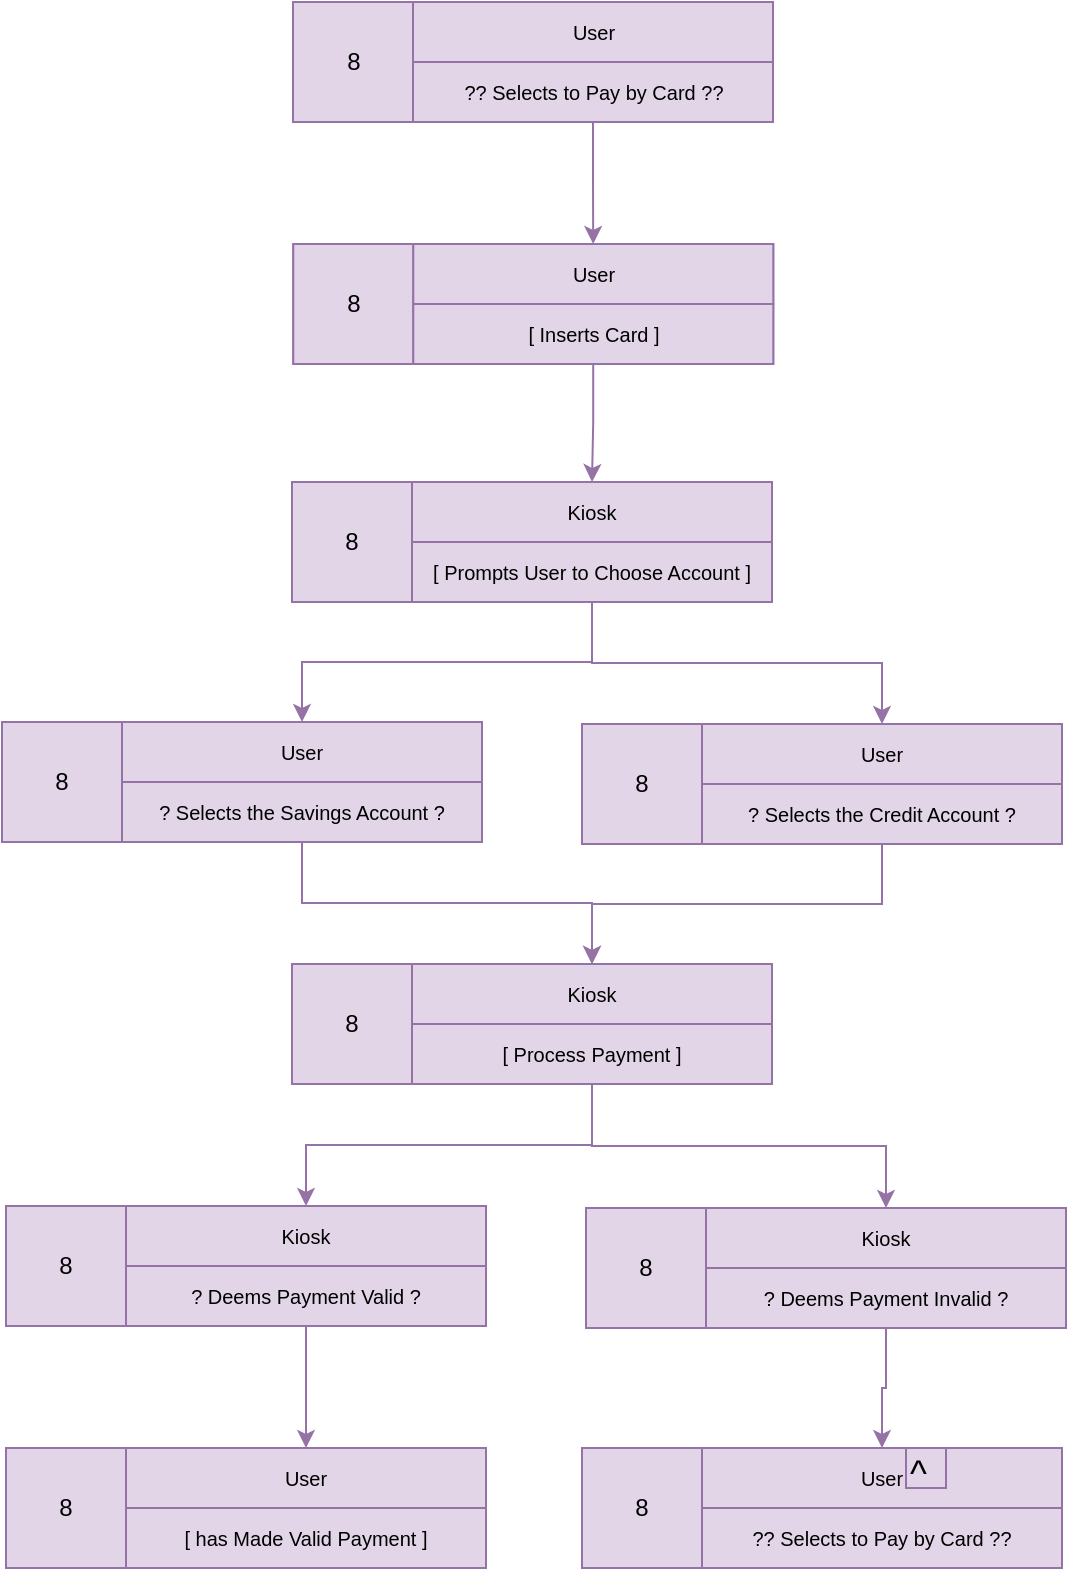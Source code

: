<mxfile version="11.1.4" type="device"><diagram id="VW8h7AR9d6UCQnMIyFME" name="Page-1"><mxGraphModel dx="893" dy="823" grid="1" gridSize="10" guides="1" tooltips="1" connect="1" arrows="1" fold="1" page="1" pageScale="1" pageWidth="827" pageHeight="1169" math="0" shadow="0"><root><mxCell id="0"/><mxCell id="1" parent="0"/><mxCell id="rNA3uLsN9g1m54qxnN43-5" value="" style="rounded=0;whiteSpace=wrap;html=1;fillColor=#e1d5e7;strokeColor=#9673a6;" parent="1" vertex="1"><mxGeometry x="293" y="299" width="240" height="60" as="geometry"/></mxCell><mxCell id="rNA3uLsN9g1m54qxnN43-6" value="8" style="rounded=0;whiteSpace=wrap;html=1;fillColor=#e1d5e7;strokeColor=#9673a6;" parent="1" vertex="1"><mxGeometry x="293" y="299" width="60" height="60" as="geometry"/></mxCell><mxCell id="rNA3uLsN9g1m54qxnN43-7" value="Kiosk" style="rounded=0;whiteSpace=wrap;html=1;fontSize=10;fillColor=#e1d5e7;strokeColor=#9673a6;" parent="1" vertex="1"><mxGeometry x="353" y="299" width="180" height="30" as="geometry"/></mxCell><mxCell id="rNA3uLsN9g1m54qxnN43-50" style="edgeStyle=orthogonalEdgeStyle;rounded=0;orthogonalLoop=1;jettySize=auto;html=1;exitX=0.5;exitY=1;exitDx=0;exitDy=0;entryX=0.5;entryY=0;entryDx=0;entryDy=0;fontSize=10;fillColor=#e1d5e7;strokeColor=#9673a6;" parent="1" source="rNA3uLsN9g1m54qxnN43-8" target="rNA3uLsN9g1m54qxnN43-42" edge="1"><mxGeometry relative="1" as="geometry"/></mxCell><mxCell id="rNA3uLsN9g1m54qxnN43-51" style="edgeStyle=orthogonalEdgeStyle;rounded=0;orthogonalLoop=1;jettySize=auto;html=1;exitX=0.5;exitY=1;exitDx=0;exitDy=0;entryX=0.5;entryY=0;entryDx=0;entryDy=0;fontSize=10;fillColor=#e1d5e7;strokeColor=#9673a6;" parent="1" source="rNA3uLsN9g1m54qxnN43-8" target="rNA3uLsN9g1m54qxnN43-46" edge="1"><mxGeometry relative="1" as="geometry"/></mxCell><mxCell id="rNA3uLsN9g1m54qxnN43-8" value="[ Prompts User to Choose Account ]" style="rounded=0;whiteSpace=wrap;html=1;fontSize=10;fillColor=#e1d5e7;strokeColor=#9673a6;" parent="1" vertex="1"><mxGeometry x="353" y="329" width="180" height="30" as="geometry"/></mxCell><mxCell id="rNA3uLsN9g1m54qxnN43-21" value="" style="rounded=0;whiteSpace=wrap;html=1;fillColor=#e1d5e7;strokeColor=#9673a6;" parent="1" vertex="1"><mxGeometry x="293.5" y="59" width="240" height="60" as="geometry"/></mxCell><mxCell id="rNA3uLsN9g1m54qxnN43-22" value="8" style="rounded=0;whiteSpace=wrap;html=1;fillColor=#e1d5e7;strokeColor=#9673a6;" parent="1" vertex="1"><mxGeometry x="293.5" y="59" width="60" height="60" as="geometry"/></mxCell><mxCell id="rNA3uLsN9g1m54qxnN43-23" value="User" style="rounded=0;whiteSpace=wrap;html=1;fontSize=10;fillColor=#e1d5e7;strokeColor=#9673a6;" parent="1" vertex="1"><mxGeometry x="353.5" y="59" width="180" height="30" as="geometry"/></mxCell><mxCell id="ln8lpvcuofFwHUvVsAT6-5" style="edgeStyle=orthogonalEdgeStyle;rounded=0;orthogonalLoop=1;jettySize=auto;html=1;exitX=0.5;exitY=1;exitDx=0;exitDy=0;fontSize=10;fillColor=#e1d5e7;strokeColor=#9673a6;" edge="1" parent="1" source="rNA3uLsN9g1m54qxnN43-24" target="ln8lpvcuofFwHUvVsAT6-3"><mxGeometry relative="1" as="geometry"/></mxCell><mxCell id="rNA3uLsN9g1m54qxnN43-24" value="?? Selects to Pay by Card ??" style="rounded=0;whiteSpace=wrap;html=1;fontSize=10;fillColor=#e1d5e7;strokeColor=#9673a6;" parent="1" vertex="1"><mxGeometry x="353.5" y="89" width="180" height="30" as="geometry"/></mxCell><mxCell id="rNA3uLsN9g1m54qxnN43-40" value="" style="rounded=0;whiteSpace=wrap;html=1;fillColor=#e1d5e7;strokeColor=#9673a6;" parent="1" vertex="1"><mxGeometry x="148" y="419" width="240" height="60" as="geometry"/></mxCell><mxCell id="rNA3uLsN9g1m54qxnN43-41" value="8" style="rounded=0;whiteSpace=wrap;html=1;fillColor=#e1d5e7;strokeColor=#9673a6;" parent="1" vertex="1"><mxGeometry x="148" y="419" width="60" height="60" as="geometry"/></mxCell><mxCell id="rNA3uLsN9g1m54qxnN43-42" value="User" style="rounded=0;whiteSpace=wrap;html=1;fontSize=10;fillColor=#e1d5e7;strokeColor=#9673a6;" parent="1" vertex="1"><mxGeometry x="208" y="419" width="180" height="30" as="geometry"/></mxCell><mxCell id="ln8lpvcuofFwHUvVsAT6-12" style="edgeStyle=orthogonalEdgeStyle;rounded=0;orthogonalLoop=1;jettySize=auto;html=1;fontSize=10;fillColor=#e1d5e7;strokeColor=#9673a6;" edge="1" parent="1" source="rNA3uLsN9g1m54qxnN43-43" target="ln8lpvcuofFwHUvVsAT6-9"><mxGeometry relative="1" as="geometry"/></mxCell><mxCell id="rNA3uLsN9g1m54qxnN43-43" value="? Selects the Savings Account ?" style="rounded=0;whiteSpace=wrap;html=1;fontSize=10;fillColor=#e1d5e7;strokeColor=#9673a6;" parent="1" vertex="1"><mxGeometry x="208" y="449" width="180" height="30" as="geometry"/></mxCell><mxCell id="rNA3uLsN9g1m54qxnN43-44" value="" style="rounded=0;whiteSpace=wrap;html=1;fillColor=#e1d5e7;strokeColor=#9673a6;" parent="1" vertex="1"><mxGeometry x="438" y="420" width="240" height="60" as="geometry"/></mxCell><mxCell id="rNA3uLsN9g1m54qxnN43-45" value="8" style="rounded=0;whiteSpace=wrap;html=1;fillColor=#e1d5e7;strokeColor=#9673a6;" parent="1" vertex="1"><mxGeometry x="438" y="420" width="60" height="60" as="geometry"/></mxCell><mxCell id="rNA3uLsN9g1m54qxnN43-46" value="User" style="rounded=0;whiteSpace=wrap;html=1;fontSize=10;fillColor=#e1d5e7;strokeColor=#9673a6;" parent="1" vertex="1"><mxGeometry x="498" y="420" width="180" height="30" as="geometry"/></mxCell><mxCell id="ln8lpvcuofFwHUvVsAT6-11" style="edgeStyle=orthogonalEdgeStyle;rounded=0;orthogonalLoop=1;jettySize=auto;html=1;entryX=0.5;entryY=0;entryDx=0;entryDy=0;fontSize=10;fillColor=#e1d5e7;strokeColor=#9673a6;" edge="1" parent="1" source="rNA3uLsN9g1m54qxnN43-47" target="ln8lpvcuofFwHUvVsAT6-9"><mxGeometry relative="1" as="geometry"/></mxCell><mxCell id="rNA3uLsN9g1m54qxnN43-47" value="? Selects the Credit Account ?" style="rounded=0;whiteSpace=wrap;html=1;fontSize=10;fillColor=#e1d5e7;strokeColor=#9673a6;" parent="1" vertex="1"><mxGeometry x="498" y="450" width="180" height="30" as="geometry"/></mxCell><mxCell id="ln8lpvcuofFwHUvVsAT6-1" value="" style="rounded=0;whiteSpace=wrap;html=1;fillColor=#e1d5e7;strokeColor=#9673a6;" vertex="1" parent="1"><mxGeometry x="293.643" y="180" width="240" height="60" as="geometry"/></mxCell><mxCell id="ln8lpvcuofFwHUvVsAT6-2" value="8" style="rounded=0;whiteSpace=wrap;html=1;fillColor=#e1d5e7;strokeColor=#9673a6;" vertex="1" parent="1"><mxGeometry x="293.643" y="180" width="60" height="60" as="geometry"/></mxCell><mxCell id="ln8lpvcuofFwHUvVsAT6-3" value="User" style="rounded=0;whiteSpace=wrap;html=1;fontSize=10;fillColor=#e1d5e7;strokeColor=#9673a6;" vertex="1" parent="1"><mxGeometry x="353.643" y="180" width="180" height="30" as="geometry"/></mxCell><mxCell id="ln8lpvcuofFwHUvVsAT6-6" style="edgeStyle=orthogonalEdgeStyle;rounded=0;orthogonalLoop=1;jettySize=auto;html=1;fontSize=10;fillColor=#e1d5e7;strokeColor=#9673a6;" edge="1" parent="1" source="ln8lpvcuofFwHUvVsAT6-4" target="rNA3uLsN9g1m54qxnN43-7"><mxGeometry relative="1" as="geometry"/></mxCell><mxCell id="ln8lpvcuofFwHUvVsAT6-4" value="[ Inserts Card ]" style="rounded=0;whiteSpace=wrap;html=1;fontSize=10;fillColor=#e1d5e7;strokeColor=#9673a6;" vertex="1" parent="1"><mxGeometry x="353.643" y="210" width="180" height="30" as="geometry"/></mxCell><mxCell id="ln8lpvcuofFwHUvVsAT6-7" value="" style="rounded=0;whiteSpace=wrap;html=1;fillColor=#e1d5e7;strokeColor=#9673a6;" vertex="1" parent="1"><mxGeometry x="293" y="540" width="240" height="60" as="geometry"/></mxCell><mxCell id="ln8lpvcuofFwHUvVsAT6-8" value="8" style="rounded=0;whiteSpace=wrap;html=1;fillColor=#e1d5e7;strokeColor=#9673a6;" vertex="1" parent="1"><mxGeometry x="293" y="540" width="60" height="60" as="geometry"/></mxCell><mxCell id="ln8lpvcuofFwHUvVsAT6-9" value="Kiosk" style="rounded=0;whiteSpace=wrap;html=1;fontSize=10;fillColor=#e1d5e7;strokeColor=#9673a6;" vertex="1" parent="1"><mxGeometry x="353" y="540" width="180" height="30" as="geometry"/></mxCell><mxCell id="ln8lpvcuofFwHUvVsAT6-22" style="edgeStyle=orthogonalEdgeStyle;rounded=0;orthogonalLoop=1;jettySize=auto;html=1;exitX=0.5;exitY=1;exitDx=0;exitDy=0;entryX=0.5;entryY=0;entryDx=0;entryDy=0;fontSize=10;fillColor=#e1d5e7;strokeColor=#9673a6;" edge="1" parent="1" source="ln8lpvcuofFwHUvVsAT6-10" target="ln8lpvcuofFwHUvVsAT6-19"><mxGeometry relative="1" as="geometry"/></mxCell><mxCell id="ln8lpvcuofFwHUvVsAT6-23" style="edgeStyle=orthogonalEdgeStyle;rounded=0;orthogonalLoop=1;jettySize=auto;html=1;exitX=0.5;exitY=1;exitDx=0;exitDy=0;entryX=0.5;entryY=0;entryDx=0;entryDy=0;fontSize=10;fillColor=#e1d5e7;strokeColor=#9673a6;" edge="1" parent="1" source="ln8lpvcuofFwHUvVsAT6-10" target="ln8lpvcuofFwHUvVsAT6-15"><mxGeometry relative="1" as="geometry"/></mxCell><mxCell id="ln8lpvcuofFwHUvVsAT6-10" value="[ Process Payment ]" style="rounded=0;whiteSpace=wrap;html=1;fontSize=10;fillColor=#e1d5e7;strokeColor=#9673a6;" vertex="1" parent="1"><mxGeometry x="353" y="570" width="180" height="30" as="geometry"/></mxCell><mxCell id="ln8lpvcuofFwHUvVsAT6-13" value="" style="rounded=0;whiteSpace=wrap;html=1;fillColor=#e1d5e7;strokeColor=#9673a6;" vertex="1" parent="1"><mxGeometry x="150" y="661" width="240" height="60" as="geometry"/></mxCell><mxCell id="ln8lpvcuofFwHUvVsAT6-14" value="8" style="rounded=0;whiteSpace=wrap;html=1;fillColor=#e1d5e7;strokeColor=#9673a6;" vertex="1" parent="1"><mxGeometry x="150" y="661" width="60" height="60" as="geometry"/></mxCell><mxCell id="ln8lpvcuofFwHUvVsAT6-15" value="Kiosk" style="rounded=0;whiteSpace=wrap;html=1;fontSize=10;fillColor=#e1d5e7;strokeColor=#9673a6;" vertex="1" parent="1"><mxGeometry x="210" y="661" width="180" height="30" as="geometry"/></mxCell><mxCell id="ln8lpvcuofFwHUvVsAT6-33" style="edgeStyle=orthogonalEdgeStyle;rounded=0;orthogonalLoop=1;jettySize=auto;html=1;exitX=0.5;exitY=1;exitDx=0;exitDy=0;fontSize=10;fillColor=#e1d5e7;strokeColor=#9673a6;" edge="1" parent="1" source="ln8lpvcuofFwHUvVsAT6-16" target="ln8lpvcuofFwHUvVsAT6-30"><mxGeometry relative="1" as="geometry"/></mxCell><mxCell id="ln8lpvcuofFwHUvVsAT6-16" value="? Deems Payment Valid ?" style="rounded=0;whiteSpace=wrap;html=1;fontSize=10;fillColor=#e1d5e7;strokeColor=#9673a6;" vertex="1" parent="1"><mxGeometry x="210" y="691" width="180" height="30" as="geometry"/></mxCell><mxCell id="ln8lpvcuofFwHUvVsAT6-17" value="" style="rounded=0;whiteSpace=wrap;html=1;fillColor=#e1d5e7;strokeColor=#9673a6;" vertex="1" parent="1"><mxGeometry x="440" y="662" width="240" height="60" as="geometry"/></mxCell><mxCell id="ln8lpvcuofFwHUvVsAT6-18" value="8" style="rounded=0;whiteSpace=wrap;html=1;fillColor=#e1d5e7;strokeColor=#9673a6;" vertex="1" parent="1"><mxGeometry x="440" y="662" width="60" height="60" as="geometry"/></mxCell><mxCell id="ln8lpvcuofFwHUvVsAT6-19" value="Kiosk" style="rounded=0;whiteSpace=wrap;html=1;fontSize=10;fillColor=#e1d5e7;strokeColor=#9673a6;" vertex="1" parent="1"><mxGeometry x="500" y="662" width="180" height="30" as="geometry"/></mxCell><mxCell id="ln8lpvcuofFwHUvVsAT6-32" style="edgeStyle=orthogonalEdgeStyle;rounded=0;orthogonalLoop=1;jettySize=auto;html=1;exitX=0.5;exitY=1;exitDx=0;exitDy=0;fontSize=10;fillColor=#e1d5e7;strokeColor=#9673a6;" edge="1" parent="1" source="ln8lpvcuofFwHUvVsAT6-20" target="ln8lpvcuofFwHUvVsAT6-26"><mxGeometry relative="1" as="geometry"/></mxCell><mxCell id="ln8lpvcuofFwHUvVsAT6-20" value="? Deems Payment Invalid ?" style="rounded=0;whiteSpace=wrap;html=1;fontSize=10;fillColor=#e1d5e7;strokeColor=#9673a6;" vertex="1" parent="1"><mxGeometry x="500" y="692" width="180" height="30" as="geometry"/></mxCell><mxCell id="ln8lpvcuofFwHUvVsAT6-24" value="" style="rounded=0;whiteSpace=wrap;html=1;fillColor=#e1d5e7;strokeColor=#9673a6;" vertex="1" parent="1"><mxGeometry x="438" y="782" width="240" height="60" as="geometry"/></mxCell><mxCell id="ln8lpvcuofFwHUvVsAT6-25" value="8" style="rounded=0;whiteSpace=wrap;html=1;fillColor=#e1d5e7;strokeColor=#9673a6;" vertex="1" parent="1"><mxGeometry x="438" y="782" width="60" height="60" as="geometry"/></mxCell><mxCell id="ln8lpvcuofFwHUvVsAT6-26" value="User" style="rounded=0;whiteSpace=wrap;html=1;fontSize=10;fillColor=#e1d5e7;strokeColor=#9673a6;" vertex="1" parent="1"><mxGeometry x="498" y="782" width="180" height="30" as="geometry"/></mxCell><mxCell id="ln8lpvcuofFwHUvVsAT6-27" value="?? Selects to Pay by Card ??" style="rounded=0;whiteSpace=wrap;html=1;fontSize=10;fillColor=#e1d5e7;strokeColor=#9673a6;" vertex="1" parent="1"><mxGeometry x="498" y="812" width="180" height="30" as="geometry"/></mxCell><mxCell id="ln8lpvcuofFwHUvVsAT6-28" value="" style="rounded=0;whiteSpace=wrap;html=1;fillColor=#e1d5e7;strokeColor=#9673a6;" vertex="1" parent="1"><mxGeometry x="150" y="782" width="240" height="60" as="geometry"/></mxCell><mxCell id="ln8lpvcuofFwHUvVsAT6-29" value="8" style="rounded=0;whiteSpace=wrap;html=1;fillColor=#e1d5e7;strokeColor=#9673a6;" vertex="1" parent="1"><mxGeometry x="150" y="782" width="60" height="60" as="geometry"/></mxCell><mxCell id="ln8lpvcuofFwHUvVsAT6-30" value="User" style="rounded=0;whiteSpace=wrap;html=1;fontSize=10;fillColor=#e1d5e7;strokeColor=#9673a6;" vertex="1" parent="1"><mxGeometry x="210" y="782" width="180" height="30" as="geometry"/></mxCell><mxCell id="ln8lpvcuofFwHUvVsAT6-31" value="[ has Made Valid Payment ]" style="rounded=0;whiteSpace=wrap;html=1;fontSize=10;fillColor=#e1d5e7;strokeColor=#9673a6;" vertex="1" parent="1"><mxGeometry x="210" y="812" width="180" height="30" as="geometry"/></mxCell><mxCell id="ln8lpvcuofFwHUvVsAT6-34" value="&lt;font style=&quot;font-size: 18px&quot;&gt;^&lt;/font&gt;" style="text;html=1;resizable=0;points=[];autosize=1;align=left;verticalAlign=top;spacingTop=-4;fontSize=10;fillColor=#e1d5e7;strokeColor=#9673a6;" vertex="1" parent="1"><mxGeometry x="600" y="782" width="20" height="20" as="geometry"/></mxCell></root></mxGraphModel></diagram></mxfile>